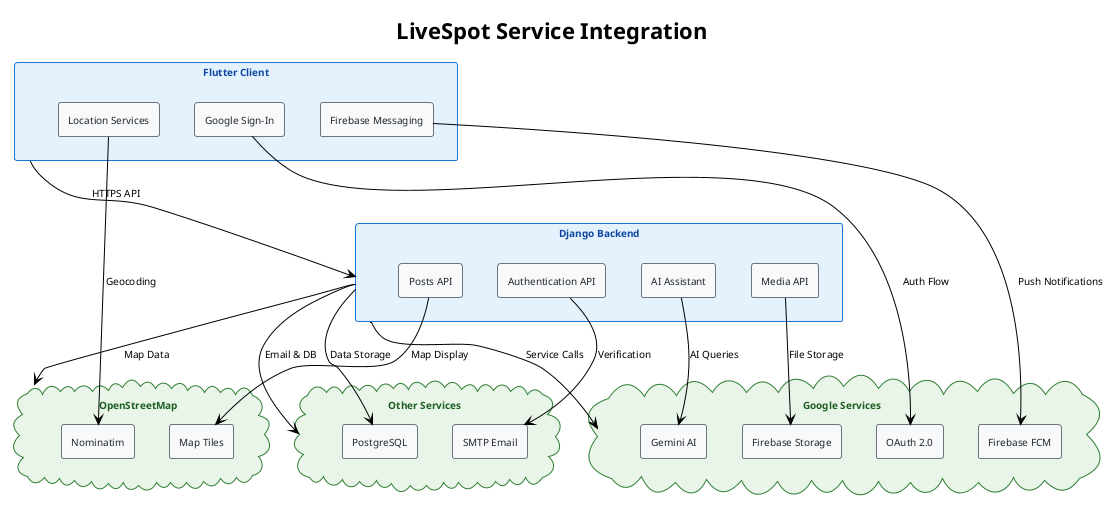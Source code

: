 @startuml
!theme plain
skinparam backgroundColor #FFFFFF
skinparam defaultFontSize 10
skinparam componentStyle rectangle

skinparam component {
    BackgroundColor #F8F9FA
    BorderColor #6C757D
    FontColor #212529
}

skinparam rectangle {
    BackgroundColor #E3F2FD
    BorderColor #1976D2
    FontColor #0D47A1
}

skinparam cloud {
    BackgroundColor #E8F5E8
    BorderColor #2E7D32
    FontColor #1B5E20
}

title "LiveSpot Service Integration"

' === VERTICAL STACK LAYOUT ===

rectangle "Flutter Client" as client {
    [Location Services] as location
    [Firebase Messaging] as fcm
    [Google Sign-In] as oauth
}

rectangle "Django Backend" as backend {
    [Authentication API] as auth
    [Posts API] as posts
    [AI Assistant] as ai
    [Media API] as media
}

cloud "Google Services" as google {
    [OAuth 2.0] as g_oauth
    [Gemini AI] as g_ai
    [Firebase FCM] as g_fcm
    [Firebase Storage] as g_storage
}

cloud "OpenStreetMap" as osm {
    [Map Tiles] as osm_tiles
    [Nominatim] as nominatim
}

cloud "Other Services" as other {
    [SMTP Email] as email
    [PostgreSQL] as postgres
}

' === VERTICAL CONNECTIONS ===

client --> backend : "HTTPS API"
backend --> google : "Service Calls"
backend --> osm : "Map Data"
backend --> other : "Email & DB"

' === SPECIFIC SERVICE FLOWS ===

oauth --> g_oauth : "Auth Flow"
fcm --> g_fcm : "Push Notifications"
ai --> g_ai : "AI Queries"
media --> g_storage : "File Storage"

location --> nominatim : "Geocoding"
posts --> osm_tiles : "Map Display"

auth --> email : "Verification"
backend --> postgres : "Data Storage"

@enduml
